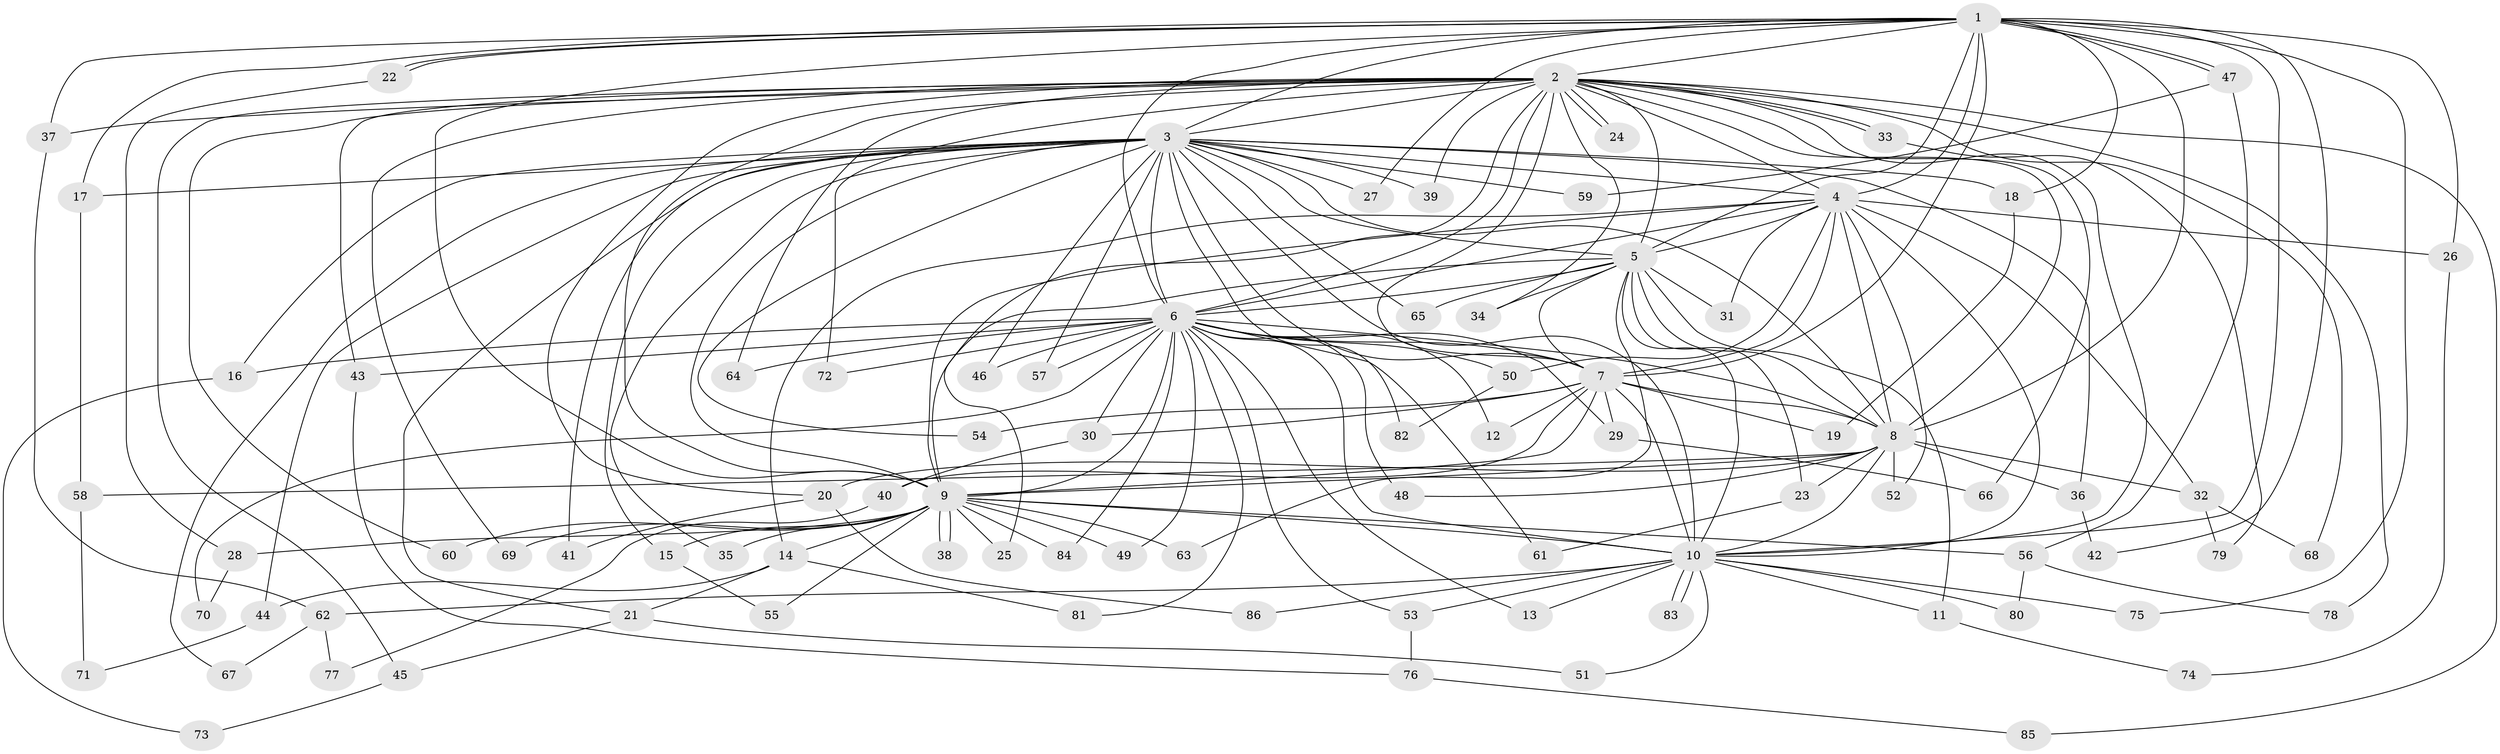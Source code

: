 // Generated by graph-tools (version 1.1) at 2025/11/02/27/25 16:11:07]
// undirected, 86 vertices, 197 edges
graph export_dot {
graph [start="1"]
  node [color=gray90,style=filled];
  1;
  2;
  3;
  4;
  5;
  6;
  7;
  8;
  9;
  10;
  11;
  12;
  13;
  14;
  15;
  16;
  17;
  18;
  19;
  20;
  21;
  22;
  23;
  24;
  25;
  26;
  27;
  28;
  29;
  30;
  31;
  32;
  33;
  34;
  35;
  36;
  37;
  38;
  39;
  40;
  41;
  42;
  43;
  44;
  45;
  46;
  47;
  48;
  49;
  50;
  51;
  52;
  53;
  54;
  55;
  56;
  57;
  58;
  59;
  60;
  61;
  62;
  63;
  64;
  65;
  66;
  67;
  68;
  69;
  70;
  71;
  72;
  73;
  74;
  75;
  76;
  77;
  78;
  79;
  80;
  81;
  82;
  83;
  84;
  85;
  86;
  1 -- 2;
  1 -- 3;
  1 -- 4;
  1 -- 5;
  1 -- 6;
  1 -- 7;
  1 -- 8;
  1 -- 9;
  1 -- 10;
  1 -- 17;
  1 -- 18;
  1 -- 22;
  1 -- 22;
  1 -- 26;
  1 -- 27;
  1 -- 37;
  1 -- 42;
  1 -- 47;
  1 -- 47;
  1 -- 75;
  2 -- 3;
  2 -- 4;
  2 -- 5;
  2 -- 6;
  2 -- 7;
  2 -- 8;
  2 -- 9;
  2 -- 10;
  2 -- 20;
  2 -- 24;
  2 -- 24;
  2 -- 25;
  2 -- 33;
  2 -- 33;
  2 -- 34;
  2 -- 37;
  2 -- 39;
  2 -- 43;
  2 -- 45;
  2 -- 60;
  2 -- 64;
  2 -- 66;
  2 -- 68;
  2 -- 69;
  2 -- 72;
  2 -- 78;
  2 -- 85;
  3 -- 4;
  3 -- 5;
  3 -- 6;
  3 -- 7;
  3 -- 8;
  3 -- 9;
  3 -- 10;
  3 -- 15;
  3 -- 16;
  3 -- 17;
  3 -- 18;
  3 -- 21;
  3 -- 27;
  3 -- 35;
  3 -- 36;
  3 -- 39;
  3 -- 41;
  3 -- 44;
  3 -- 46;
  3 -- 54;
  3 -- 57;
  3 -- 59;
  3 -- 65;
  3 -- 67;
  3 -- 82;
  4 -- 5;
  4 -- 6;
  4 -- 7;
  4 -- 8;
  4 -- 9;
  4 -- 10;
  4 -- 14;
  4 -- 26;
  4 -- 31;
  4 -- 32;
  4 -- 50;
  4 -- 52;
  5 -- 6;
  5 -- 7;
  5 -- 8;
  5 -- 9;
  5 -- 10;
  5 -- 11;
  5 -- 23;
  5 -- 31;
  5 -- 34;
  5 -- 63;
  5 -- 65;
  6 -- 7;
  6 -- 8;
  6 -- 9;
  6 -- 10;
  6 -- 12;
  6 -- 13;
  6 -- 16;
  6 -- 29;
  6 -- 30;
  6 -- 43;
  6 -- 46;
  6 -- 48;
  6 -- 49;
  6 -- 50;
  6 -- 53;
  6 -- 57;
  6 -- 61;
  6 -- 64;
  6 -- 70;
  6 -- 72;
  6 -- 81;
  6 -- 84;
  7 -- 8;
  7 -- 9;
  7 -- 10;
  7 -- 12;
  7 -- 19;
  7 -- 29;
  7 -- 30;
  7 -- 40;
  7 -- 54;
  8 -- 9;
  8 -- 10;
  8 -- 20;
  8 -- 23;
  8 -- 32;
  8 -- 36;
  8 -- 48;
  8 -- 52;
  8 -- 58;
  9 -- 10;
  9 -- 14;
  9 -- 15;
  9 -- 25;
  9 -- 28;
  9 -- 35;
  9 -- 38;
  9 -- 38;
  9 -- 49;
  9 -- 55;
  9 -- 56;
  9 -- 60;
  9 -- 63;
  9 -- 69;
  9 -- 84;
  10 -- 11;
  10 -- 13;
  10 -- 51;
  10 -- 53;
  10 -- 62;
  10 -- 75;
  10 -- 80;
  10 -- 83;
  10 -- 83;
  10 -- 86;
  11 -- 74;
  14 -- 21;
  14 -- 44;
  14 -- 81;
  15 -- 55;
  16 -- 73;
  17 -- 58;
  18 -- 19;
  20 -- 41;
  20 -- 86;
  21 -- 45;
  21 -- 51;
  22 -- 28;
  23 -- 61;
  26 -- 74;
  28 -- 70;
  29 -- 66;
  30 -- 40;
  32 -- 68;
  32 -- 79;
  33 -- 79;
  36 -- 42;
  37 -- 62;
  40 -- 77;
  43 -- 76;
  44 -- 71;
  45 -- 73;
  47 -- 56;
  47 -- 59;
  50 -- 82;
  53 -- 76;
  56 -- 78;
  56 -- 80;
  58 -- 71;
  62 -- 67;
  62 -- 77;
  76 -- 85;
}
